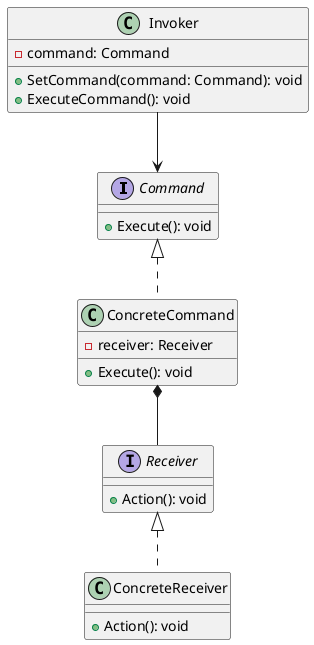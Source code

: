 @startuml

interface Command {
    + Execute(): void
}

class ConcreteCommand {
    - receiver: Receiver
    + Execute(): void
}

interface Receiver {
    + Action(): void
}

class ConcreteReceiver {
    + Action(): void
}

class Invoker {
    - command: Command
    + SetCommand(command: Command): void
    + ExecuteCommand(): void
}

Command <|.. ConcreteCommand
Receiver <|.. ConcreteReceiver

Invoker --> Command
ConcreteCommand *-- Receiver

@enduml
